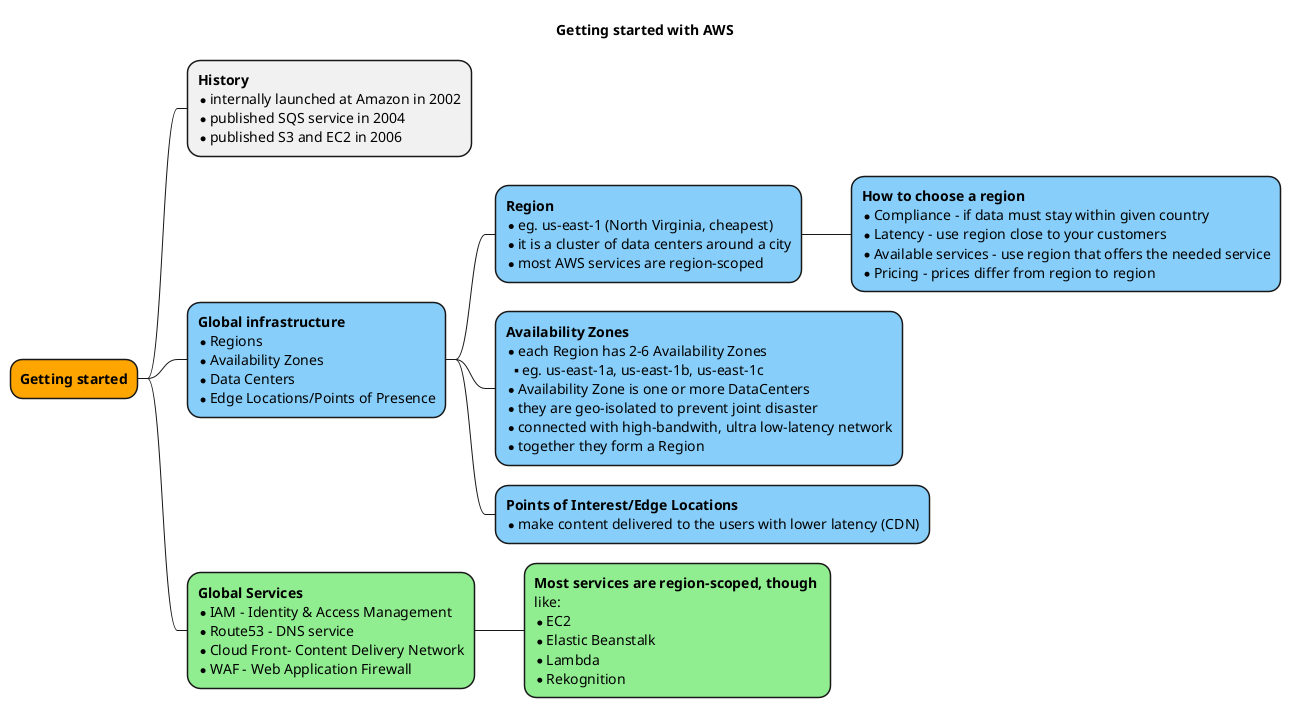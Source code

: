 @startmindmap mindmap

title Getting started with AWS

<style>
mindmapDiagram {
  .infra {
    BackgroundColor LightSkyBlue
  }
  .services {
    BackgroundColor LightGreen
  }
}
</style>

*[#Orange] <b>Getting started
 * <b>History</b>\n*internally launched at Amazon in 2002\n*published SQS service in 2004\n*published S3 and EC2 in 2006
 * <b>Global infrastructure</b>\n*Regions\n*Availability Zones\n*Data Centers\n*Edge Locations/Points of Presence<<infra>>
  * <b>Region</b>\n*eg. us-east-1 (North Virginia, cheapest)\n*it is a cluster of data centers around a city\n*most AWS services are region-scoped<<infra>>
   * <b>How to choose a region</b>\n*Compliance - if data must stay within given country\n*Latency - use region close to your customers\n*Available services - use region that offers the needed service\n*Pricing - prices differ from region to region<<infra>>
  * <b>Availability Zones</b>\n*each Region has 2-6 Availability Zones\n**eg. us-east-1a, us-east-1b, us-east-1c\n*Availability Zone is one or more DataCenters\n*they are geo-isolated to prevent joint disaster\n*connected with high-bandwith, ultra low-latency network\n*together they form a Region<<infra>>
  * <b>Points of Interest/Edge Locations</b>\n*make content delivered to the users with lower latency (CDN)<<infra>>
 * <b>Global Services</b>\n*IAM - Identity & Access Management\n*Route53 - DNS service\n*Cloud Front- Content Delivery Network\n*WAF - Web Application Firewall<<services>>
  * <b>Most services are region-scoped, though </b>\nlike:\n*EC2\n*Elastic Beanstalk\n*Lambda\n*Rekognition<<services>>
@endmindmap